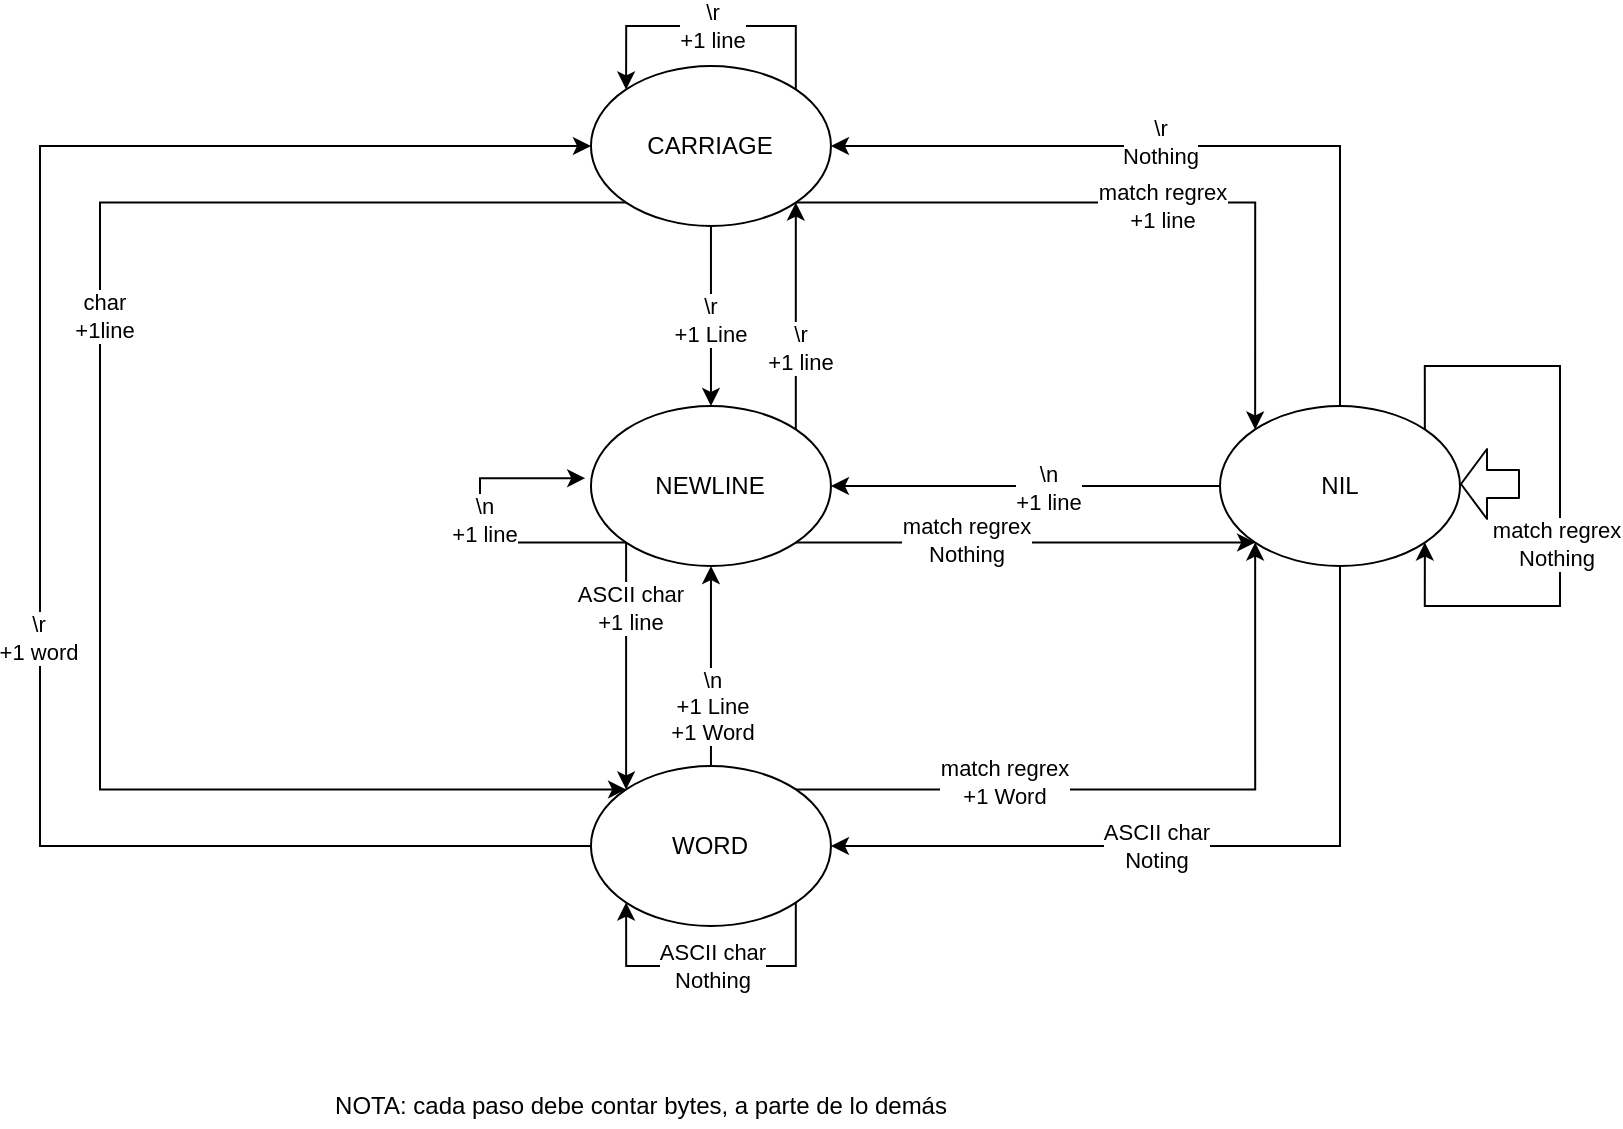 <mxfile version="14.8.6" type="device"><diagram id="C5RBs43oDa-KdzZeNtuy" name="Page-1"><mxGraphModel dx="692" dy="642" grid="1" gridSize="10" guides="1" tooltips="1" connect="1" arrows="1" fold="1" page="1" pageScale="1" pageWidth="827" pageHeight="1169" math="0" shadow="0"><root><mxCell id="WIyWlLk6GJQsqaUBKTNV-0"/><mxCell id="WIyWlLk6GJQsqaUBKTNV-1" parent="WIyWlLk6GJQsqaUBKTNV-0"/><mxCell id="Jq7DfnLcnVJ73Fqpb0oZ-8" style="edgeStyle=orthogonalEdgeStyle;rounded=0;orthogonalLoop=1;jettySize=auto;html=1;entryX=1;entryY=0.5;entryDx=0;entryDy=0;" edge="1" parent="WIyWlLk6GJQsqaUBKTNV-1" source="Jq7DfnLcnVJ73Fqpb0oZ-1" target="Jq7DfnLcnVJ73Fqpb0oZ-5"><mxGeometry relative="1" as="geometry"><Array as="points"><mxPoint x="680" y="500"/></Array></mxGeometry></mxCell><mxCell id="Jq7DfnLcnVJ73Fqpb0oZ-9" value="ASCII char&lt;br&gt;Noting" style="edgeLabel;html=1;align=center;verticalAlign=middle;resizable=0;points=[];" vertex="1" connectable="0" parent="Jq7DfnLcnVJ73Fqpb0oZ-8"><mxGeometry x="0.176" relative="1" as="geometry"><mxPoint as="offset"/></mxGeometry></mxCell><mxCell id="Jq7DfnLcnVJ73Fqpb0oZ-13" style="edgeStyle=orthogonalEdgeStyle;rounded=0;orthogonalLoop=1;jettySize=auto;html=1;entryX=1;entryY=0.5;entryDx=0;entryDy=0;" edge="1" parent="WIyWlLk6GJQsqaUBKTNV-1" source="Jq7DfnLcnVJ73Fqpb0oZ-1" target="Jq7DfnLcnVJ73Fqpb0oZ-3"><mxGeometry relative="1" as="geometry"/></mxCell><mxCell id="Jq7DfnLcnVJ73Fqpb0oZ-14" value="\n&lt;br&gt;+1 line" style="edgeLabel;html=1;align=center;verticalAlign=middle;resizable=0;points=[];" vertex="1" connectable="0" parent="Jq7DfnLcnVJ73Fqpb0oZ-13"><mxGeometry x="-0.112" y="1" relative="1" as="geometry"><mxPoint as="offset"/></mxGeometry></mxCell><mxCell id="Jq7DfnLcnVJ73Fqpb0oZ-15" style="edgeStyle=orthogonalEdgeStyle;rounded=0;orthogonalLoop=1;jettySize=auto;html=1;entryX=1;entryY=0.5;entryDx=0;entryDy=0;" edge="1" parent="WIyWlLk6GJQsqaUBKTNV-1" source="Jq7DfnLcnVJ73Fqpb0oZ-1" target="Jq7DfnLcnVJ73Fqpb0oZ-2"><mxGeometry relative="1" as="geometry"><Array as="points"><mxPoint x="680" y="150"/></Array></mxGeometry></mxCell><mxCell id="Jq7DfnLcnVJ73Fqpb0oZ-16" value="\r&lt;br&gt;Nothing" style="edgeLabel;html=1;align=center;verticalAlign=middle;resizable=0;points=[];" vertex="1" connectable="0" parent="Jq7DfnLcnVJ73Fqpb0oZ-15"><mxGeometry x="0.147" y="-2" relative="1" as="geometry"><mxPoint as="offset"/></mxGeometry></mxCell><mxCell id="Jq7DfnLcnVJ73Fqpb0oZ-1" value="NIL" style="ellipse;whiteSpace=wrap;html=1;" vertex="1" parent="WIyWlLk6GJQsqaUBKTNV-1"><mxGeometry x="620" y="280" width="120" height="80" as="geometry"/></mxCell><mxCell id="Jq7DfnLcnVJ73Fqpb0oZ-24" style="edgeStyle=orthogonalEdgeStyle;rounded=0;orthogonalLoop=1;jettySize=auto;html=1;entryX=0.5;entryY=0;entryDx=0;entryDy=0;" edge="1" parent="WIyWlLk6GJQsqaUBKTNV-1" source="Jq7DfnLcnVJ73Fqpb0oZ-2" target="Jq7DfnLcnVJ73Fqpb0oZ-3"><mxGeometry relative="1" as="geometry"/></mxCell><mxCell id="Jq7DfnLcnVJ73Fqpb0oZ-25" value="\r&lt;br&gt;+1 Line" style="edgeLabel;html=1;align=center;verticalAlign=middle;resizable=0;points=[];" vertex="1" connectable="0" parent="Jq7DfnLcnVJ73Fqpb0oZ-24"><mxGeometry x="0.044" y="-1" relative="1" as="geometry"><mxPoint as="offset"/></mxGeometry></mxCell><mxCell id="Jq7DfnLcnVJ73Fqpb0oZ-26" style="edgeStyle=orthogonalEdgeStyle;rounded=0;orthogonalLoop=1;jettySize=auto;html=1;exitX=0;exitY=1;exitDx=0;exitDy=0;entryX=0;entryY=0;entryDx=0;entryDy=0;" edge="1" parent="WIyWlLk6GJQsqaUBKTNV-1" source="Jq7DfnLcnVJ73Fqpb0oZ-2" target="Jq7DfnLcnVJ73Fqpb0oZ-5"><mxGeometry relative="1" as="geometry"><Array as="points"><mxPoint x="60" y="178"/><mxPoint x="60" y="472"/></Array></mxGeometry></mxCell><mxCell id="Jq7DfnLcnVJ73Fqpb0oZ-27" value="char&lt;br&gt;+1line" style="edgeLabel;html=1;align=center;verticalAlign=middle;resizable=0;points=[];" vertex="1" connectable="0" parent="Jq7DfnLcnVJ73Fqpb0oZ-26"><mxGeometry x="-0.22" y="2" relative="1" as="geometry"><mxPoint as="offset"/></mxGeometry></mxCell><mxCell id="Jq7DfnLcnVJ73Fqpb0oZ-34" style="edgeStyle=orthogonalEdgeStyle;rounded=0;orthogonalLoop=1;jettySize=auto;html=1;exitX=1;exitY=1;exitDx=0;exitDy=0;entryX=0;entryY=0;entryDx=0;entryDy=0;" edge="1" parent="WIyWlLk6GJQsqaUBKTNV-1" source="Jq7DfnLcnVJ73Fqpb0oZ-2" target="Jq7DfnLcnVJ73Fqpb0oZ-1"><mxGeometry relative="1" as="geometry"/></mxCell><mxCell id="Jq7DfnLcnVJ73Fqpb0oZ-35" value="match regrex&lt;br&gt;+1 line" style="edgeLabel;html=1;align=center;verticalAlign=middle;resizable=0;points=[];" vertex="1" connectable="0" parent="Jq7DfnLcnVJ73Fqpb0oZ-34"><mxGeometry x="0.175" y="-1" relative="1" as="geometry"><mxPoint x="-19" as="offset"/></mxGeometry></mxCell><mxCell id="Jq7DfnLcnVJ73Fqpb0oZ-2" value="CARRIAGE" style="ellipse;whiteSpace=wrap;html=1;" vertex="1" parent="WIyWlLk6GJQsqaUBKTNV-1"><mxGeometry x="305.48" y="110" width="120" height="80" as="geometry"/></mxCell><mxCell id="Jq7DfnLcnVJ73Fqpb0oZ-36" style="edgeStyle=orthogonalEdgeStyle;rounded=0;orthogonalLoop=1;jettySize=auto;html=1;exitX=1;exitY=1;exitDx=0;exitDy=0;entryX=0;entryY=1;entryDx=0;entryDy=0;" edge="1" parent="WIyWlLk6GJQsqaUBKTNV-1" source="Jq7DfnLcnVJ73Fqpb0oZ-3" target="Jq7DfnLcnVJ73Fqpb0oZ-1"><mxGeometry relative="1" as="geometry"/></mxCell><mxCell id="Jq7DfnLcnVJ73Fqpb0oZ-38" value="match regrex&lt;br&gt;Nothing" style="edgeLabel;html=1;align=center;verticalAlign=middle;resizable=0;points=[];" vertex="1" connectable="0" parent="Jq7DfnLcnVJ73Fqpb0oZ-36"><mxGeometry x="-0.26" y="2" relative="1" as="geometry"><mxPoint as="offset"/></mxGeometry></mxCell><mxCell id="Jq7DfnLcnVJ73Fqpb0oZ-39" style="edgeStyle=orthogonalEdgeStyle;rounded=0;orthogonalLoop=1;jettySize=auto;html=1;exitX=1;exitY=0;exitDx=0;exitDy=0;entryX=1;entryY=1;entryDx=0;entryDy=0;" edge="1" parent="WIyWlLk6GJQsqaUBKTNV-1" source="Jq7DfnLcnVJ73Fqpb0oZ-3" target="Jq7DfnLcnVJ73Fqpb0oZ-2"><mxGeometry relative="1" as="geometry"/></mxCell><mxCell id="Jq7DfnLcnVJ73Fqpb0oZ-40" value="\r&lt;br&gt;+1 line" style="edgeLabel;html=1;align=center;verticalAlign=middle;resizable=0;points=[];" vertex="1" connectable="0" parent="Jq7DfnLcnVJ73Fqpb0oZ-39"><mxGeometry x="-0.275" y="-2" relative="1" as="geometry"><mxPoint as="offset"/></mxGeometry></mxCell><mxCell id="Jq7DfnLcnVJ73Fqpb0oZ-41" style="edgeStyle=orthogonalEdgeStyle;rounded=0;orthogonalLoop=1;jettySize=auto;html=1;exitX=0;exitY=1;exitDx=0;exitDy=0;entryX=0;entryY=0;entryDx=0;entryDy=0;" edge="1" parent="WIyWlLk6GJQsqaUBKTNV-1" source="Jq7DfnLcnVJ73Fqpb0oZ-3" target="Jq7DfnLcnVJ73Fqpb0oZ-5"><mxGeometry relative="1" as="geometry"/></mxCell><mxCell id="Jq7DfnLcnVJ73Fqpb0oZ-42" value="ASCII char&lt;br&gt;+1 line" style="edgeLabel;html=1;align=center;verticalAlign=middle;resizable=0;points=[];" vertex="1" connectable="0" parent="Jq7DfnLcnVJ73Fqpb0oZ-41"><mxGeometry x="0.244" y="2" relative="1" as="geometry"><mxPoint y="-45" as="offset"/></mxGeometry></mxCell><mxCell id="Jq7DfnLcnVJ73Fqpb0oZ-3" value="NEWLINE" style="ellipse;whiteSpace=wrap;html=1;" vertex="1" parent="WIyWlLk6GJQsqaUBKTNV-1"><mxGeometry x="305.48" y="280" width="120" height="80" as="geometry"/></mxCell><mxCell id="Jq7DfnLcnVJ73Fqpb0oZ-18" style="edgeStyle=orthogonalEdgeStyle;rounded=0;orthogonalLoop=1;jettySize=auto;html=1;entryX=0.5;entryY=1;entryDx=0;entryDy=0;" edge="1" parent="WIyWlLk6GJQsqaUBKTNV-1" source="Jq7DfnLcnVJ73Fqpb0oZ-5" target="Jq7DfnLcnVJ73Fqpb0oZ-3"><mxGeometry relative="1" as="geometry"/></mxCell><mxCell id="Jq7DfnLcnVJ73Fqpb0oZ-19" value="\n&lt;br&gt;+1 Line&lt;br&gt;+1 Word" style="edgeLabel;html=1;align=center;verticalAlign=middle;resizable=0;points=[];" vertex="1" connectable="0" parent="Jq7DfnLcnVJ73Fqpb0oZ-18"><mxGeometry x="-0.22" y="-1" relative="1" as="geometry"><mxPoint x="-1" y="9" as="offset"/></mxGeometry></mxCell><mxCell id="Jq7DfnLcnVJ73Fqpb0oZ-20" style="edgeStyle=orthogonalEdgeStyle;rounded=0;orthogonalLoop=1;jettySize=auto;html=1;exitX=1;exitY=0;exitDx=0;exitDy=0;entryX=0;entryY=1;entryDx=0;entryDy=0;" edge="1" parent="WIyWlLk6GJQsqaUBKTNV-1" source="Jq7DfnLcnVJ73Fqpb0oZ-5" target="Jq7DfnLcnVJ73Fqpb0oZ-1"><mxGeometry relative="1" as="geometry"/></mxCell><mxCell id="Jq7DfnLcnVJ73Fqpb0oZ-21" value="match regrex&lt;br&gt;+1 Word" style="edgeLabel;html=1;align=center;verticalAlign=middle;resizable=0;points=[];" vertex="1" connectable="0" parent="Jq7DfnLcnVJ73Fqpb0oZ-20"><mxGeometry x="-0.411" y="4" relative="1" as="geometry"><mxPoint as="offset"/></mxGeometry></mxCell><mxCell id="Jq7DfnLcnVJ73Fqpb0oZ-22" style="edgeStyle=orthogonalEdgeStyle;rounded=0;orthogonalLoop=1;jettySize=auto;html=1;entryX=0;entryY=0.5;entryDx=0;entryDy=0;" edge="1" parent="WIyWlLk6GJQsqaUBKTNV-1" source="Jq7DfnLcnVJ73Fqpb0oZ-5" target="Jq7DfnLcnVJ73Fqpb0oZ-2"><mxGeometry relative="1" as="geometry"><Array as="points"><mxPoint x="30" y="500"/><mxPoint x="30" y="150"/></Array></mxGeometry></mxCell><mxCell id="Jq7DfnLcnVJ73Fqpb0oZ-23" value="\r&lt;br&gt;+1 word" style="edgeLabel;html=1;align=center;verticalAlign=middle;resizable=0;points=[];" vertex="1" connectable="0" parent="Jq7DfnLcnVJ73Fqpb0oZ-22"><mxGeometry x="-0.156" y="1" relative="1" as="geometry"><mxPoint as="offset"/></mxGeometry></mxCell><mxCell id="Jq7DfnLcnVJ73Fqpb0oZ-5" value="WORD" style="ellipse;whiteSpace=wrap;html=1;" vertex="1" parent="WIyWlLk6GJQsqaUBKTNV-1"><mxGeometry x="305.48" y="460" width="120" height="80" as="geometry"/></mxCell><mxCell id="Jq7DfnLcnVJ73Fqpb0oZ-6" value="" style="shape=flexArrow;endArrow=classic;html=1;width=14;endSize=4;" edge="1" parent="WIyWlLk6GJQsqaUBKTNV-1"><mxGeometry width="50" height="50" relative="1" as="geometry"><mxPoint x="770" y="319" as="sourcePoint"/><mxPoint x="740" y="319" as="targetPoint"/></mxGeometry></mxCell><mxCell id="Jq7DfnLcnVJ73Fqpb0oZ-28" style="edgeStyle=orthogonalEdgeStyle;rounded=0;orthogonalLoop=1;jettySize=auto;html=1;exitX=1;exitY=0;exitDx=0;exitDy=0;entryX=1;entryY=1;entryDx=0;entryDy=0;" edge="1" parent="WIyWlLk6GJQsqaUBKTNV-1" source="Jq7DfnLcnVJ73Fqpb0oZ-1" target="Jq7DfnLcnVJ73Fqpb0oZ-1"><mxGeometry relative="1" as="geometry"><Array as="points"><mxPoint x="722" y="260"/><mxPoint x="790" y="260"/><mxPoint x="790" y="380"/><mxPoint x="722" y="380"/></Array></mxGeometry></mxCell><mxCell id="Jq7DfnLcnVJ73Fqpb0oZ-29" value="match regrex&lt;br&gt;Nothing" style="edgeLabel;html=1;align=center;verticalAlign=middle;resizable=0;points=[];" vertex="1" connectable="0" parent="Jq7DfnLcnVJ73Fqpb0oZ-28"><mxGeometry x="0.182" y="-2" relative="1" as="geometry"><mxPoint as="offset"/></mxGeometry></mxCell><mxCell id="Jq7DfnLcnVJ73Fqpb0oZ-30" value="NOTA: cada paso debe contar bytes, a parte de lo demás&lt;br&gt;" style="text;html=1;align=center;verticalAlign=middle;resizable=0;points=[];autosize=1;strokeColor=none;" vertex="1" parent="WIyWlLk6GJQsqaUBKTNV-1"><mxGeometry x="170" y="620" width="320" height="20" as="geometry"/></mxCell><mxCell id="Jq7DfnLcnVJ73Fqpb0oZ-31" value="ASCII char&lt;br&gt;Nothing" style="edgeStyle=orthogonalEdgeStyle;rounded=0;orthogonalLoop=1;jettySize=auto;html=1;exitX=1;exitY=1;exitDx=0;exitDy=0;entryX=0;entryY=1;entryDx=0;entryDy=0;" edge="1" parent="WIyWlLk6GJQsqaUBKTNV-1" source="Jq7DfnLcnVJ73Fqpb0oZ-5" target="Jq7DfnLcnVJ73Fqpb0oZ-5"><mxGeometry relative="1" as="geometry"><Array as="points"><mxPoint x="408" y="560"/><mxPoint x="323" y="560"/></Array><mxPoint as="offset"/></mxGeometry></mxCell><mxCell id="Jq7DfnLcnVJ73Fqpb0oZ-32" style="edgeStyle=orthogonalEdgeStyle;rounded=0;orthogonalLoop=1;jettySize=auto;html=1;exitX=1;exitY=0;exitDx=0;exitDy=0;entryX=0;entryY=0;entryDx=0;entryDy=0;" edge="1" parent="WIyWlLk6GJQsqaUBKTNV-1" source="Jq7DfnLcnVJ73Fqpb0oZ-2" target="Jq7DfnLcnVJ73Fqpb0oZ-2"><mxGeometry relative="1" as="geometry"><Array as="points"><mxPoint x="408" y="90"/><mxPoint x="323" y="90"/></Array></mxGeometry></mxCell><mxCell id="Jq7DfnLcnVJ73Fqpb0oZ-33" value="\r&lt;br&gt;+1 line" style="edgeLabel;html=1;align=center;verticalAlign=middle;resizable=0;points=[];" vertex="1" connectable="0" parent="Jq7DfnLcnVJ73Fqpb0oZ-32"><mxGeometry x="-0.166" relative="1" as="geometry"><mxPoint x="-12" as="offset"/></mxGeometry></mxCell><mxCell id="Jq7DfnLcnVJ73Fqpb0oZ-44" style="edgeStyle=orthogonalEdgeStyle;rounded=0;orthogonalLoop=1;jettySize=auto;html=1;exitX=0;exitY=1;exitDx=0;exitDy=0;entryX=-0.024;entryY=0.451;entryDx=0;entryDy=0;entryPerimeter=0;" edge="1" parent="WIyWlLk6GJQsqaUBKTNV-1" source="Jq7DfnLcnVJ73Fqpb0oZ-3" target="Jq7DfnLcnVJ73Fqpb0oZ-3"><mxGeometry relative="1" as="geometry"><Array as="points"><mxPoint x="250" y="348"/><mxPoint x="250" y="316"/></Array></mxGeometry></mxCell><mxCell id="Jq7DfnLcnVJ73Fqpb0oZ-45" value="\n&lt;br&gt;+1 line" style="edgeLabel;html=1;align=center;verticalAlign=middle;resizable=0;points=[];" vertex="1" connectable="0" parent="Jq7DfnLcnVJ73Fqpb0oZ-44"><mxGeometry x="0.071" y="-2" relative="1" as="geometry"><mxPoint as="offset"/></mxGeometry></mxCell></root></mxGraphModel></diagram></mxfile>